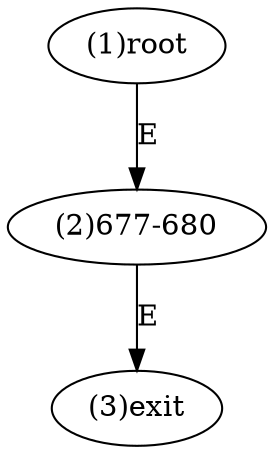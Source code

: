 digraph "" { 
1[ label="(1)root"];
2[ label="(2)677-680"];
3[ label="(3)exit"];
1->2[ label="E"];
2->3[ label="E"];
}